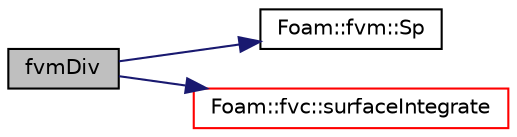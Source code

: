 digraph "fvmDiv"
{
  bgcolor="transparent";
  edge [fontname="Helvetica",fontsize="10",labelfontname="Helvetica",labelfontsize="10"];
  node [fontname="Helvetica",fontsize="10",shape=record];
  rankdir="LR";
  Node1 [label="fvmDiv",height=0.2,width=0.4,color="black", fillcolor="grey75", style="filled", fontcolor="black"];
  Node1 -> Node2 [color="midnightblue",fontsize="10",style="solid",fontname="Helvetica"];
  Node2 [label="Foam::fvm::Sp",height=0.2,width=0.4,color="black",URL="$a10710.html#a67e0938495ebeac7ad57361957720554"];
  Node1 -> Node3 [color="midnightblue",fontsize="10",style="solid",fontname="Helvetica"];
  Node3 [label="Foam::fvc::surfaceIntegrate",height=0.2,width=0.4,color="red",URL="$a10709.html#aba5bf4c91953aa61f90bc35f6d487fd6"];
}
